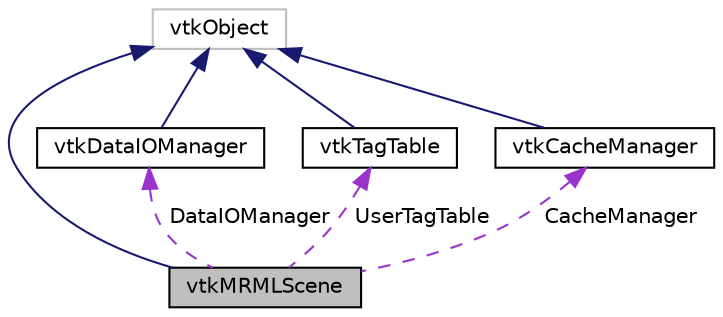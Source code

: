 digraph "vtkMRMLScene"
{
  bgcolor="transparent";
  edge [fontname="Helvetica",fontsize="10",labelfontname="Helvetica",labelfontsize="10"];
  node [fontname="Helvetica",fontsize="10",shape=record];
  Node2 [label="vtkMRMLScene",height=0.2,width=0.4,color="black", fillcolor="grey75", style="filled", fontcolor="black"];
  Node3 -> Node2 [dir="back",color="midnightblue",fontsize="10",style="solid",fontname="Helvetica"];
  Node3 [label="vtkObject",height=0.2,width=0.4,color="grey75"];
  Node4 -> Node2 [dir="back",color="darkorchid3",fontsize="10",style="dashed",label=" DataIOManager" ,fontname="Helvetica"];
  Node4 [label="vtkDataIOManager",height=0.2,width=0.4,color="black",URL="$classvtkDataIOManager.html"];
  Node3 -> Node4 [dir="back",color="midnightblue",fontsize="10",style="solid",fontname="Helvetica"];
  Node5 -> Node2 [dir="back",color="darkorchid3",fontsize="10",style="dashed",label=" UserTagTable" ,fontname="Helvetica"];
  Node5 [label="vtkTagTable",height=0.2,width=0.4,color="black",URL="$classvtkTagTable.html"];
  Node3 -> Node5 [dir="back",color="midnightblue",fontsize="10",style="solid",fontname="Helvetica"];
  Node6 -> Node2 [dir="back",color="darkorchid3",fontsize="10",style="dashed",label=" CacheManager" ,fontname="Helvetica"];
  Node6 [label="vtkCacheManager",height=0.2,width=0.4,color="black",URL="$classvtkCacheManager.html"];
  Node3 -> Node6 [dir="back",color="midnightblue",fontsize="10",style="solid",fontname="Helvetica"];
}
